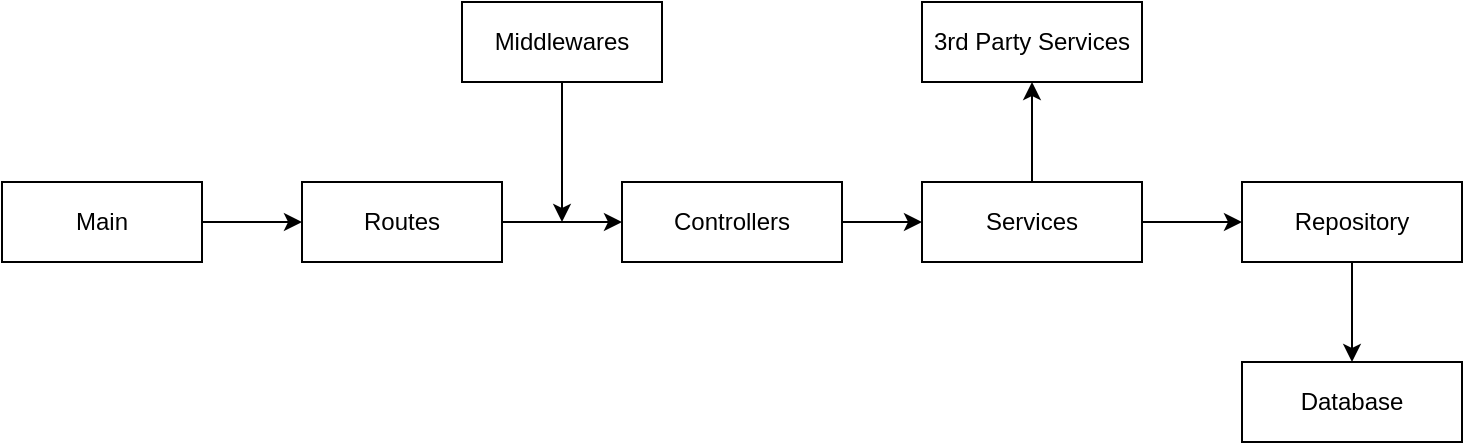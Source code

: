 <mxfile version="21.2.4" type="device">
  <diagram name="Page-1" id="71GWLrL0MjaX6Y0m-eGN">
    <mxGraphModel dx="954" dy="526" grid="1" gridSize="10" guides="1" tooltips="1" connect="1" arrows="1" fold="1" page="1" pageScale="1" pageWidth="827" pageHeight="1169" math="0" shadow="0">
      <root>
        <mxCell id="0" />
        <mxCell id="1" parent="0" />
        <mxCell id="CLiiqIjM0ew68VauoO3d-17" value="" style="edgeStyle=orthogonalEdgeStyle;rounded=0;orthogonalLoop=1;jettySize=auto;html=1;" edge="1" parent="1" source="CLiiqIjM0ew68VauoO3d-1" target="CLiiqIjM0ew68VauoO3d-3">
          <mxGeometry relative="1" as="geometry" />
        </mxCell>
        <mxCell id="CLiiqIjM0ew68VauoO3d-1" value="Routes" style="rounded=0;whiteSpace=wrap;html=1;" vertex="1" parent="1">
          <mxGeometry x="190" y="250" width="100" height="40" as="geometry" />
        </mxCell>
        <mxCell id="CLiiqIjM0ew68VauoO3d-3" value="Controllers" style="rounded=0;whiteSpace=wrap;html=1;" vertex="1" parent="1">
          <mxGeometry x="350" y="250" width="110" height="40" as="geometry" />
        </mxCell>
        <mxCell id="CLiiqIjM0ew68VauoO3d-4" value="Main" style="rounded=0;whiteSpace=wrap;html=1;" vertex="1" parent="1">
          <mxGeometry x="40" y="250" width="100" height="40" as="geometry" />
        </mxCell>
        <mxCell id="CLiiqIjM0ew68VauoO3d-19" style="edgeStyle=orthogonalEdgeStyle;rounded=0;orthogonalLoop=1;jettySize=auto;html=1;exitX=0.5;exitY=1;exitDx=0;exitDy=0;" edge="1" parent="1" source="CLiiqIjM0ew68VauoO3d-7">
          <mxGeometry relative="1" as="geometry">
            <mxPoint x="320" y="270" as="targetPoint" />
          </mxGeometry>
        </mxCell>
        <mxCell id="CLiiqIjM0ew68VauoO3d-7" value="Middlewares" style="rounded=0;whiteSpace=wrap;html=1;" vertex="1" parent="1">
          <mxGeometry x="270" y="160" width="100" height="40" as="geometry" />
        </mxCell>
        <mxCell id="CLiiqIjM0ew68VauoO3d-27" value="" style="edgeStyle=orthogonalEdgeStyle;rounded=0;orthogonalLoop=1;jettySize=auto;html=1;" edge="1" parent="1" source="CLiiqIjM0ew68VauoO3d-9" target="CLiiqIjM0ew68VauoO3d-15">
          <mxGeometry relative="1" as="geometry" />
        </mxCell>
        <mxCell id="CLiiqIjM0ew68VauoO3d-28" value="" style="edgeStyle=orthogonalEdgeStyle;rounded=0;orthogonalLoop=1;jettySize=auto;html=1;" edge="1" parent="1" source="CLiiqIjM0ew68VauoO3d-9" target="CLiiqIjM0ew68VauoO3d-11">
          <mxGeometry relative="1" as="geometry" />
        </mxCell>
        <mxCell id="CLiiqIjM0ew68VauoO3d-9" value="Services" style="rounded=0;whiteSpace=wrap;html=1;" vertex="1" parent="1">
          <mxGeometry x="500" y="250" width="110" height="40" as="geometry" />
        </mxCell>
        <mxCell id="CLiiqIjM0ew68VauoO3d-25" value="" style="edgeStyle=orthogonalEdgeStyle;rounded=0;orthogonalLoop=1;jettySize=auto;html=1;" edge="1" parent="1" source="CLiiqIjM0ew68VauoO3d-11" target="CLiiqIjM0ew68VauoO3d-13">
          <mxGeometry relative="1" as="geometry" />
        </mxCell>
        <mxCell id="CLiiqIjM0ew68VauoO3d-11" value="Repository" style="rounded=0;whiteSpace=wrap;html=1;" vertex="1" parent="1">
          <mxGeometry x="660" y="250" width="110" height="40" as="geometry" />
        </mxCell>
        <mxCell id="CLiiqIjM0ew68VauoO3d-13" value="Database" style="rounded=0;whiteSpace=wrap;html=1;" vertex="1" parent="1">
          <mxGeometry x="660" y="340" width="110" height="40" as="geometry" />
        </mxCell>
        <mxCell id="CLiiqIjM0ew68VauoO3d-15" value="3rd Party Services" style="rounded=0;whiteSpace=wrap;html=1;" vertex="1" parent="1">
          <mxGeometry x="500" y="160" width="110" height="40" as="geometry" />
        </mxCell>
        <mxCell id="CLiiqIjM0ew68VauoO3d-16" value="" style="endArrow=classic;html=1;rounded=0;entryX=0;entryY=0.5;entryDx=0;entryDy=0;" edge="1" parent="1" target="CLiiqIjM0ew68VauoO3d-1">
          <mxGeometry width="50" height="50" relative="1" as="geometry">
            <mxPoint x="140" y="270" as="sourcePoint" />
            <mxPoint x="190" y="220" as="targetPoint" />
          </mxGeometry>
        </mxCell>
        <mxCell id="CLiiqIjM0ew68VauoO3d-20" value="" style="endArrow=classic;html=1;rounded=0;exitX=1;exitY=0.5;exitDx=0;exitDy=0;entryX=0;entryY=0.5;entryDx=0;entryDy=0;" edge="1" parent="1" source="CLiiqIjM0ew68VauoO3d-3" target="CLiiqIjM0ew68VauoO3d-9">
          <mxGeometry width="50" height="50" relative="1" as="geometry">
            <mxPoint x="550" y="340" as="sourcePoint" />
            <mxPoint x="600" y="290" as="targetPoint" />
          </mxGeometry>
        </mxCell>
      </root>
    </mxGraphModel>
  </diagram>
</mxfile>
